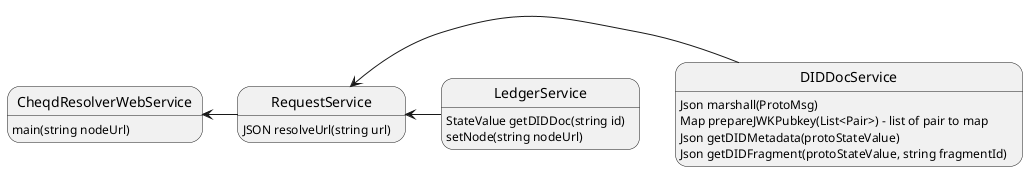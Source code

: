 @startuml
RequestService: JSON resolveUrl(string url)

DIDDocService: Json marshall(ProtoMsg)
DIDDocService: Map prepareJWKPubkey(List<Pair>) - list of pair to map
DIDDocService: Json getDIDMetadata(protoStateValue)
DIDDocService: Json getDIDFragment(protoStateValue, string fragmentId)

LedgerService: StateValue getDIDDoc(string id)
LedgerService: setNode(string nodeUrl)

CheqdResolverWebService: main(string nodeUrl)

RequestService <-- DIDDocService
RequestService <-- LedgerService
CheqdResolverWebService <-- RequestService
@enduml